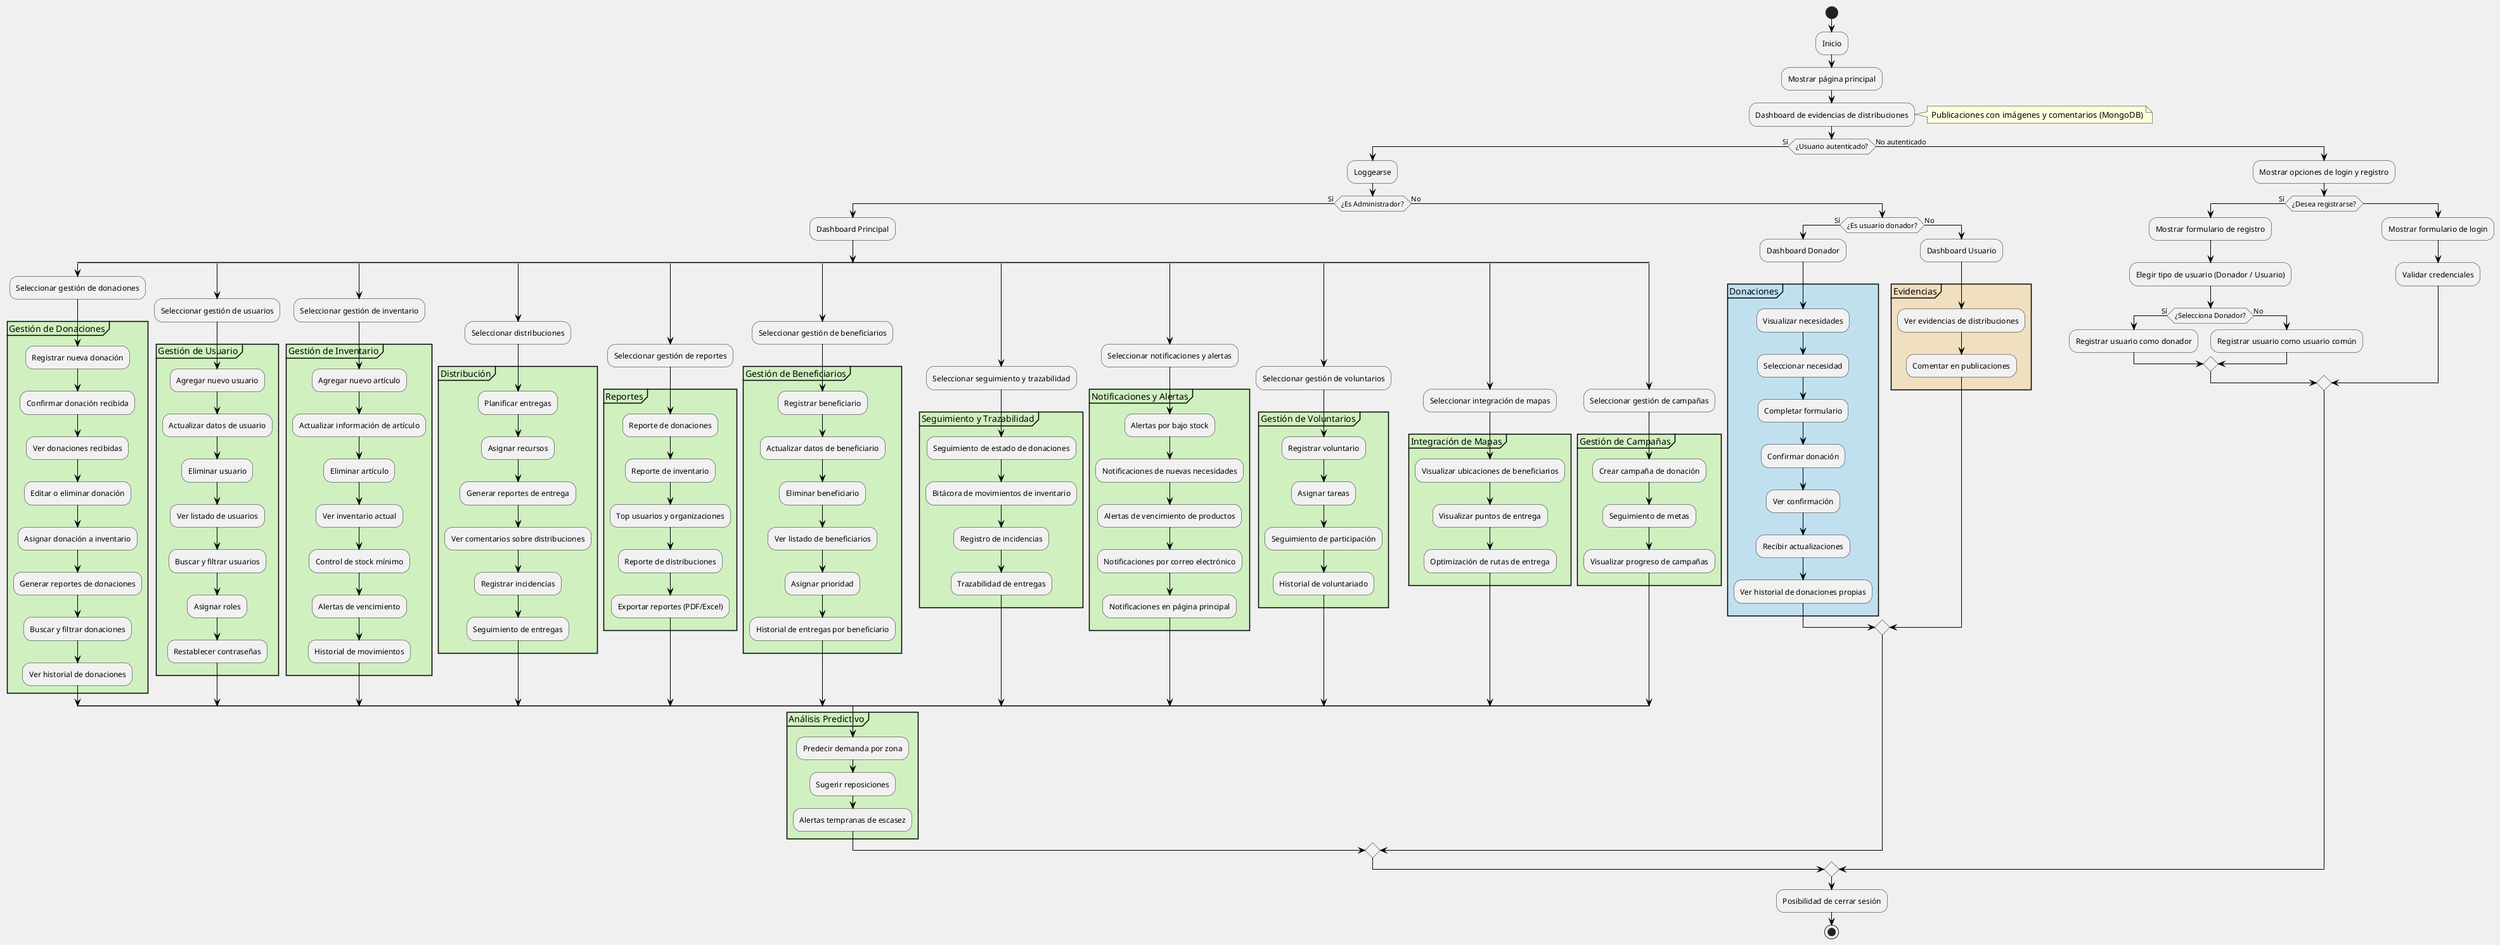 @startuml
skinparam backgroundColor #f0f0f0
skinparam classAttributeIconSize 0
skinparam defaultTextAlignment center
skinparam shadowing false
skinparam ArrowColor black
skinparam NodeFontColor black

skinparam PartitionBackgroundColor<<Admin>> #d0f0c0
skinparam PartitionBorderColor<<Admin>> black
skinparam PartitionBackgroundColor<<Donador>> #c0e0f0
skinparam PartitionBorderColor<<Donador>> black
skinparam PartitionBackgroundColor<<Usuario>> #f0e0c0
skinparam PartitionBorderColor<<Usuario>> black

start

:Inicio;
:Mostrar página principal;
:Dashboard de evidencias de distribuciones;
note right
Publicaciones con imágenes y comentarios (MongoDB)
end note

if (¿Usuario autenticado?) then (Sí)
    :Loggearse;
    if (¿Es Administrador?) then (Sí)
        :Dashboard Principal;
        split
            :Seleccionar gestión de donaciones;
            partition "Gestión de Donaciones" <<Admin>> {
                :Registrar nueva donación;
                :Confirmar donación recibida;
                :Ver donaciones recibidas;
                :Editar o eliminar donación;
                :Asignar donación a inventario;
                :Generar reportes de donaciones;
                :Buscar y filtrar donaciones;
                :Ver historial de donaciones;
            }
        split again
            :Seleccionar gestión de usuarios;
            partition "Gestión de Usuario" <<Admin>> {
                :Agregar nuevo usuario;
                :Actualizar datos de usuario;
                :Eliminar usuario;
                :Ver listado de usuarios;
                :Buscar y filtrar usuarios;
                :Asignar roles;
                :Restablecer contraseñas;
            }
        split again
            :Seleccionar gestión de inventario;
            partition "Gestión de Inventario" <<Admin>> {
                :Agregar nuevo artículo;
                :Actualizar información de artículo;
                :Eliminar artículo;
                :Ver inventario actual;
                :Control de stock mínimo;
                :Alertas de vencimiento;
                :Historial de movimientos;
            }
        split again
            :Seleccionar distribuciones;
            partition "Distribución" <<Admin>> {
                :Planificar entregas;
                :Asignar recursos;
                :Generar reportes de entrega;
                :Ver comentarios sobre distribuciones;
                :Registrar incidencias;
                :Seguimiento de entregas;
            }
        split again
            :Seleccionar gestión de reportes;
            partition "Reportes" <<Admin>> {
                :Reporte de donaciones;
                :Reporte de inventario;
                :Top usuarios y organizaciones;
                :Reporte de distribuciones;
                :Exportar reportes (PDF/Excel);
            }
        split again
            :Seleccionar gestión de beneficiarios;
            partition "Gestión de Beneficiarios" <<Admin>> {
                :Registrar beneficiario;
                :Actualizar datos de beneficiario;
                :Eliminar beneficiario;
                :Ver listado de beneficiarios;
                :Asignar prioridad;
                :Historial de entregas por beneficiario;
            }
        split again
            :Seleccionar seguimiento y trazabilidad;
            partition "Seguimiento y Trazabilidad" <<Admin>> {
                :Seguimiento de estado de donaciones;
                :Bitácora de movimientos de inventario;
                :Registro de incidencias;
                :Trazabilidad de entregas;
            }
        split again
            :Seleccionar notificaciones y alertas;
            partition "Notificaciones y Alertas" <<Admin>> {
                :Alertas por bajo stock;
                :Notificaciones de nuevas necesidades;
                :Alertas de vencimiento de productos;
                :Notificaciones por correo electrónico;
                :Notificaciones en página principal;
            }
        split again
            :Seleccionar gestión de voluntarios;
            partition "Gestión de Voluntarios" <<Admin>> {
                :Registrar voluntario;
                :Asignar tareas;
                :Seguimiento de participación;
                :Historial de voluntariado;
            }
        split again
            :Seleccionar integración de mapas;
            partition "Integración de Mapas" <<Admin>> {
                :Visualizar ubicaciones de beneficiarios;
                :Visualizar puntos de entrega;
                :Optimización de rutas de entrega;
            }
        split again
            :Seleccionar gestión de campañas;
            partition "Gestión de Campañas" <<Admin>> {
                :Crear campaña de donación;
                :Seguimiento de metas;
                :Visualizar progreso de campañas;
            }
        end split
        partition "Análisis Predictivo" <<Admin>> {
            :Predecir demanda por zona;
            :Sugerir reposiciones;
            :Alertas tempranas de escasez;
        }
    else (No)
        if (¿Es usuario donador?) then (Sí)
            :Dashboard Donador;
            partition "Donaciones" <<Donador>> {
                :Visualizar necesidades;
                :Seleccionar necesidad;
                :Completar formulario;
                :Confirmar donación;
                :Ver confirmación;
                :Recibir actualizaciones;
                :Ver historial de donaciones propias;
            }
        else (No)
            :Dashboard Usuario;
            partition "Evidencias" <<Usuario>> {
                :Ver evidencias de distribuciones;
                :Comentar en publicaciones;
            }
        endif
    endif
else (No autenticado)
    :Mostrar opciones de login y registro;
    if (¿Desea registrarse?) then (Sí)
        :Mostrar formulario de registro;
        :Elegir tipo de usuario (Donador / Usuario);
        if (¿Selecciona Donador?) then (Sí)
            :Registrar usuario como donador;
        else (No)
            :Registrar usuario como usuario común;
        endif
    else
        :Mostrar formulario de login;
        :Validar credenciales;
    endif
endif
:Posibilidad de cerrar sesión;

stop
@enduml